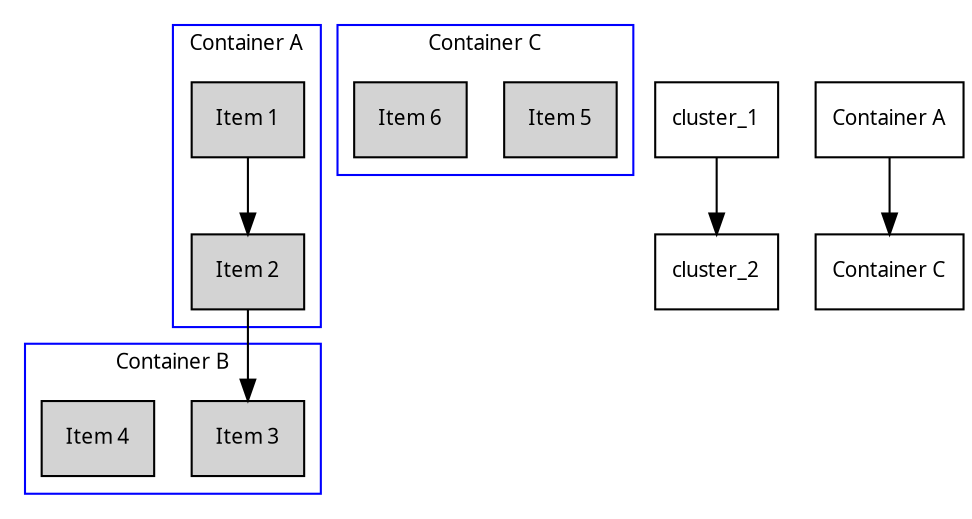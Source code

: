 digraph G {

    graph [fontsize=10 fontname="Verdana"];
    node [shape=record fontsize=10 fontname="Verdana"];

    subgraph cluster_0 {
        node [style=filled];
        "Item 1" "Item 2";
        label = "Container A";
        color=blue;
    }

    subgraph cluster_1 {
        node [style=filled];
        "Item 3" "Item 4";
        label = "Container B";
        color=blue;
    }

    subgraph cluster_2 {
        node [style=filled];
        "Item 5" "Item 6";
        label = "Container C";
        color=blue;
    }

    // Renders fine
    "Item 1" -> "Item 2";
    "Item 2" -> "Item 3";

    // Both of these create new nodes
    cluster_1 -> cluster_2;
    "Container A" -> "Container C";
}


